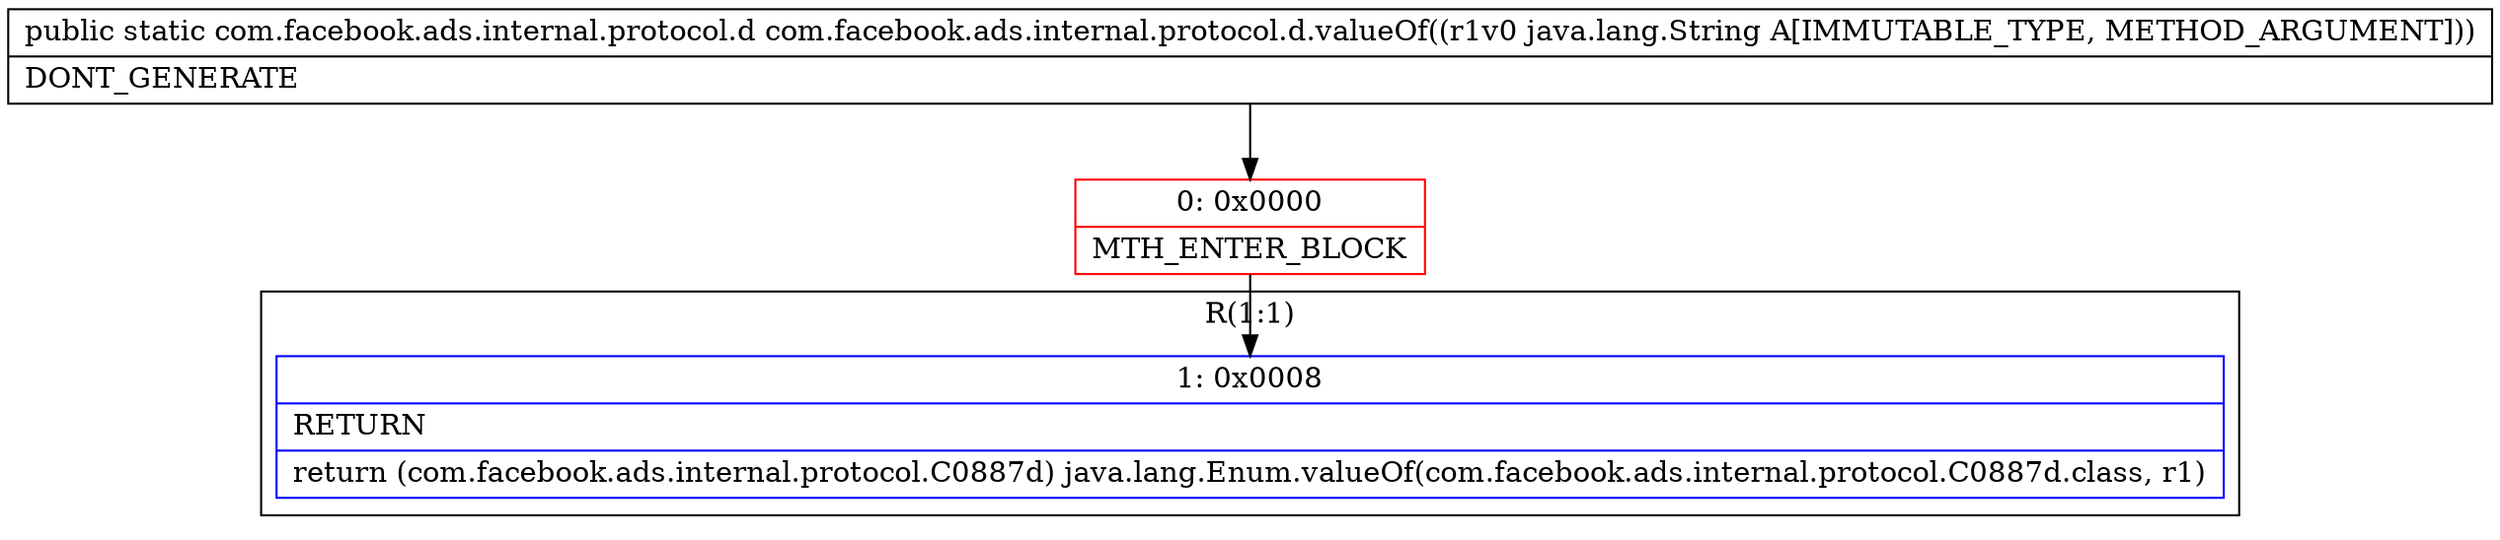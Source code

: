 digraph "CFG forcom.facebook.ads.internal.protocol.d.valueOf(Ljava\/lang\/String;)Lcom\/facebook\/ads\/internal\/protocol\/d;" {
subgraph cluster_Region_1765851039 {
label = "R(1:1)";
node [shape=record,color=blue];
Node_1 [shape=record,label="{1\:\ 0x0008|RETURN\l|return (com.facebook.ads.internal.protocol.C0887d) java.lang.Enum.valueOf(com.facebook.ads.internal.protocol.C0887d.class, r1)\l}"];
}
Node_0 [shape=record,color=red,label="{0\:\ 0x0000|MTH_ENTER_BLOCK\l}"];
MethodNode[shape=record,label="{public static com.facebook.ads.internal.protocol.d com.facebook.ads.internal.protocol.d.valueOf((r1v0 java.lang.String A[IMMUTABLE_TYPE, METHOD_ARGUMENT]))  | DONT_GENERATE\l}"];
MethodNode -> Node_0;
Node_0 -> Node_1;
}

